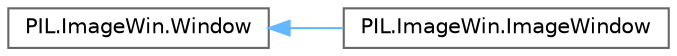 digraph "Graphical Class Hierarchy"
{
 // LATEX_PDF_SIZE
  bgcolor="transparent";
  edge [fontname=Helvetica,fontsize=10,labelfontname=Helvetica,labelfontsize=10];
  node [fontname=Helvetica,fontsize=10,shape=box,height=0.2,width=0.4];
  rankdir="LR";
  Node0 [id="Node000000",label="PIL.ImageWin.Window",height=0.2,width=0.4,color="grey40", fillcolor="white", style="filled",URL="$df/d43/classPIL_1_1ImageWin_1_1Window.html",tooltip=" "];
  Node0 -> Node1 [id="edge4758_Node000000_Node000001",dir="back",color="steelblue1",style="solid",tooltip=" "];
  Node1 [id="Node000001",label="PIL.ImageWin.ImageWindow",height=0.2,width=0.4,color="grey40", fillcolor="white", style="filled",URL="$d6/d03/classPIL_1_1ImageWin_1_1ImageWindow.html",tooltip=" "];
}
